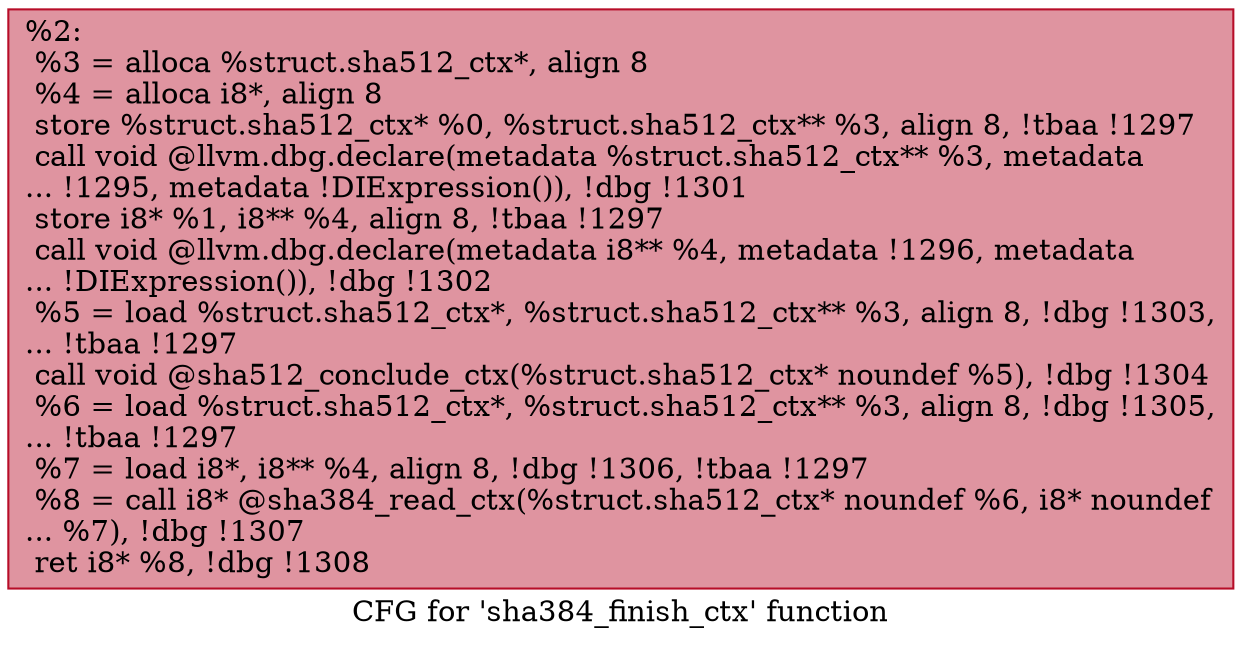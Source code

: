 digraph "CFG for 'sha384_finish_ctx' function" {
	label="CFG for 'sha384_finish_ctx' function";

	Node0x2448390 [shape=record,color="#b70d28ff", style=filled, fillcolor="#b70d2870",label="{%2:\l  %3 = alloca %struct.sha512_ctx*, align 8\l  %4 = alloca i8*, align 8\l  store %struct.sha512_ctx* %0, %struct.sha512_ctx** %3, align 8, !tbaa !1297\l  call void @llvm.dbg.declare(metadata %struct.sha512_ctx** %3, metadata\l... !1295, metadata !DIExpression()), !dbg !1301\l  store i8* %1, i8** %4, align 8, !tbaa !1297\l  call void @llvm.dbg.declare(metadata i8** %4, metadata !1296, metadata\l... !DIExpression()), !dbg !1302\l  %5 = load %struct.sha512_ctx*, %struct.sha512_ctx** %3, align 8, !dbg !1303,\l... !tbaa !1297\l  call void @sha512_conclude_ctx(%struct.sha512_ctx* noundef %5), !dbg !1304\l  %6 = load %struct.sha512_ctx*, %struct.sha512_ctx** %3, align 8, !dbg !1305,\l... !tbaa !1297\l  %7 = load i8*, i8** %4, align 8, !dbg !1306, !tbaa !1297\l  %8 = call i8* @sha384_read_ctx(%struct.sha512_ctx* noundef %6, i8* noundef\l... %7), !dbg !1307\l  ret i8* %8, !dbg !1308\l}"];
}
